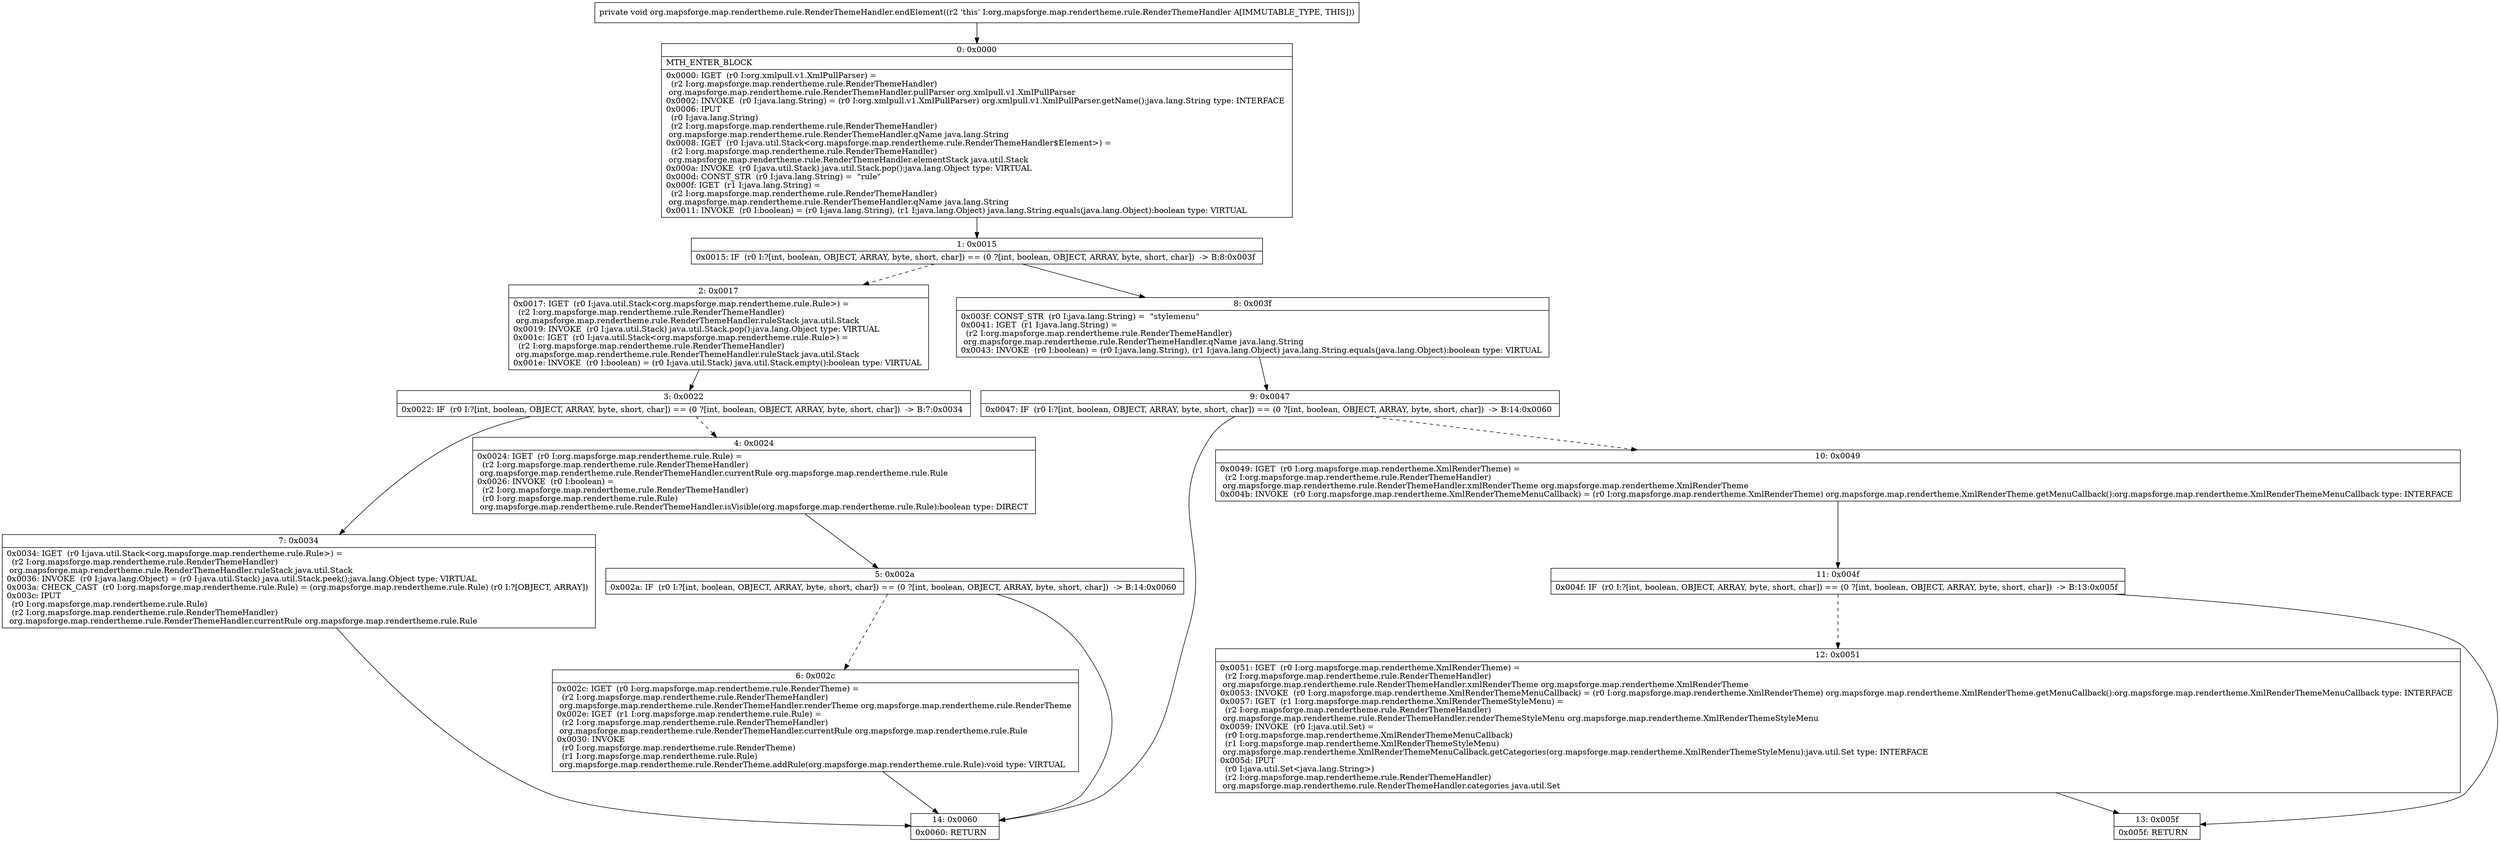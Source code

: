 digraph "CFG fororg.mapsforge.map.rendertheme.rule.RenderThemeHandler.endElement()V" {
Node_0 [shape=record,label="{0\:\ 0x0000|MTH_ENTER_BLOCK\l|0x0000: IGET  (r0 I:org.xmlpull.v1.XmlPullParser) = \l  (r2 I:org.mapsforge.map.rendertheme.rule.RenderThemeHandler)\l org.mapsforge.map.rendertheme.rule.RenderThemeHandler.pullParser org.xmlpull.v1.XmlPullParser \l0x0002: INVOKE  (r0 I:java.lang.String) = (r0 I:org.xmlpull.v1.XmlPullParser) org.xmlpull.v1.XmlPullParser.getName():java.lang.String type: INTERFACE \l0x0006: IPUT  \l  (r0 I:java.lang.String)\l  (r2 I:org.mapsforge.map.rendertheme.rule.RenderThemeHandler)\l org.mapsforge.map.rendertheme.rule.RenderThemeHandler.qName java.lang.String \l0x0008: IGET  (r0 I:java.util.Stack\<org.mapsforge.map.rendertheme.rule.RenderThemeHandler$Element\>) = \l  (r2 I:org.mapsforge.map.rendertheme.rule.RenderThemeHandler)\l org.mapsforge.map.rendertheme.rule.RenderThemeHandler.elementStack java.util.Stack \l0x000a: INVOKE  (r0 I:java.util.Stack) java.util.Stack.pop():java.lang.Object type: VIRTUAL \l0x000d: CONST_STR  (r0 I:java.lang.String) =  \"rule\" \l0x000f: IGET  (r1 I:java.lang.String) = \l  (r2 I:org.mapsforge.map.rendertheme.rule.RenderThemeHandler)\l org.mapsforge.map.rendertheme.rule.RenderThemeHandler.qName java.lang.String \l0x0011: INVOKE  (r0 I:boolean) = (r0 I:java.lang.String), (r1 I:java.lang.Object) java.lang.String.equals(java.lang.Object):boolean type: VIRTUAL \l}"];
Node_1 [shape=record,label="{1\:\ 0x0015|0x0015: IF  (r0 I:?[int, boolean, OBJECT, ARRAY, byte, short, char]) == (0 ?[int, boolean, OBJECT, ARRAY, byte, short, char])  \-\> B:8:0x003f \l}"];
Node_2 [shape=record,label="{2\:\ 0x0017|0x0017: IGET  (r0 I:java.util.Stack\<org.mapsforge.map.rendertheme.rule.Rule\>) = \l  (r2 I:org.mapsforge.map.rendertheme.rule.RenderThemeHandler)\l org.mapsforge.map.rendertheme.rule.RenderThemeHandler.ruleStack java.util.Stack \l0x0019: INVOKE  (r0 I:java.util.Stack) java.util.Stack.pop():java.lang.Object type: VIRTUAL \l0x001c: IGET  (r0 I:java.util.Stack\<org.mapsforge.map.rendertheme.rule.Rule\>) = \l  (r2 I:org.mapsforge.map.rendertheme.rule.RenderThemeHandler)\l org.mapsforge.map.rendertheme.rule.RenderThemeHandler.ruleStack java.util.Stack \l0x001e: INVOKE  (r0 I:boolean) = (r0 I:java.util.Stack) java.util.Stack.empty():boolean type: VIRTUAL \l}"];
Node_3 [shape=record,label="{3\:\ 0x0022|0x0022: IF  (r0 I:?[int, boolean, OBJECT, ARRAY, byte, short, char]) == (0 ?[int, boolean, OBJECT, ARRAY, byte, short, char])  \-\> B:7:0x0034 \l}"];
Node_4 [shape=record,label="{4\:\ 0x0024|0x0024: IGET  (r0 I:org.mapsforge.map.rendertheme.rule.Rule) = \l  (r2 I:org.mapsforge.map.rendertheme.rule.RenderThemeHandler)\l org.mapsforge.map.rendertheme.rule.RenderThemeHandler.currentRule org.mapsforge.map.rendertheme.rule.Rule \l0x0026: INVOKE  (r0 I:boolean) = \l  (r2 I:org.mapsforge.map.rendertheme.rule.RenderThemeHandler)\l  (r0 I:org.mapsforge.map.rendertheme.rule.Rule)\l org.mapsforge.map.rendertheme.rule.RenderThemeHandler.isVisible(org.mapsforge.map.rendertheme.rule.Rule):boolean type: DIRECT \l}"];
Node_5 [shape=record,label="{5\:\ 0x002a|0x002a: IF  (r0 I:?[int, boolean, OBJECT, ARRAY, byte, short, char]) == (0 ?[int, boolean, OBJECT, ARRAY, byte, short, char])  \-\> B:14:0x0060 \l}"];
Node_6 [shape=record,label="{6\:\ 0x002c|0x002c: IGET  (r0 I:org.mapsforge.map.rendertheme.rule.RenderTheme) = \l  (r2 I:org.mapsforge.map.rendertheme.rule.RenderThemeHandler)\l org.mapsforge.map.rendertheme.rule.RenderThemeHandler.renderTheme org.mapsforge.map.rendertheme.rule.RenderTheme \l0x002e: IGET  (r1 I:org.mapsforge.map.rendertheme.rule.Rule) = \l  (r2 I:org.mapsforge.map.rendertheme.rule.RenderThemeHandler)\l org.mapsforge.map.rendertheme.rule.RenderThemeHandler.currentRule org.mapsforge.map.rendertheme.rule.Rule \l0x0030: INVOKE  \l  (r0 I:org.mapsforge.map.rendertheme.rule.RenderTheme)\l  (r1 I:org.mapsforge.map.rendertheme.rule.Rule)\l org.mapsforge.map.rendertheme.rule.RenderTheme.addRule(org.mapsforge.map.rendertheme.rule.Rule):void type: VIRTUAL \l}"];
Node_7 [shape=record,label="{7\:\ 0x0034|0x0034: IGET  (r0 I:java.util.Stack\<org.mapsforge.map.rendertheme.rule.Rule\>) = \l  (r2 I:org.mapsforge.map.rendertheme.rule.RenderThemeHandler)\l org.mapsforge.map.rendertheme.rule.RenderThemeHandler.ruleStack java.util.Stack \l0x0036: INVOKE  (r0 I:java.lang.Object) = (r0 I:java.util.Stack) java.util.Stack.peek():java.lang.Object type: VIRTUAL \l0x003a: CHECK_CAST  (r0 I:org.mapsforge.map.rendertheme.rule.Rule) = (org.mapsforge.map.rendertheme.rule.Rule) (r0 I:?[OBJECT, ARRAY]) \l0x003c: IPUT  \l  (r0 I:org.mapsforge.map.rendertheme.rule.Rule)\l  (r2 I:org.mapsforge.map.rendertheme.rule.RenderThemeHandler)\l org.mapsforge.map.rendertheme.rule.RenderThemeHandler.currentRule org.mapsforge.map.rendertheme.rule.Rule \l}"];
Node_8 [shape=record,label="{8\:\ 0x003f|0x003f: CONST_STR  (r0 I:java.lang.String) =  \"stylemenu\" \l0x0041: IGET  (r1 I:java.lang.String) = \l  (r2 I:org.mapsforge.map.rendertheme.rule.RenderThemeHandler)\l org.mapsforge.map.rendertheme.rule.RenderThemeHandler.qName java.lang.String \l0x0043: INVOKE  (r0 I:boolean) = (r0 I:java.lang.String), (r1 I:java.lang.Object) java.lang.String.equals(java.lang.Object):boolean type: VIRTUAL \l}"];
Node_9 [shape=record,label="{9\:\ 0x0047|0x0047: IF  (r0 I:?[int, boolean, OBJECT, ARRAY, byte, short, char]) == (0 ?[int, boolean, OBJECT, ARRAY, byte, short, char])  \-\> B:14:0x0060 \l}"];
Node_10 [shape=record,label="{10\:\ 0x0049|0x0049: IGET  (r0 I:org.mapsforge.map.rendertheme.XmlRenderTheme) = \l  (r2 I:org.mapsforge.map.rendertheme.rule.RenderThemeHandler)\l org.mapsforge.map.rendertheme.rule.RenderThemeHandler.xmlRenderTheme org.mapsforge.map.rendertheme.XmlRenderTheme \l0x004b: INVOKE  (r0 I:org.mapsforge.map.rendertheme.XmlRenderThemeMenuCallback) = (r0 I:org.mapsforge.map.rendertheme.XmlRenderTheme) org.mapsforge.map.rendertheme.XmlRenderTheme.getMenuCallback():org.mapsforge.map.rendertheme.XmlRenderThemeMenuCallback type: INTERFACE \l}"];
Node_11 [shape=record,label="{11\:\ 0x004f|0x004f: IF  (r0 I:?[int, boolean, OBJECT, ARRAY, byte, short, char]) == (0 ?[int, boolean, OBJECT, ARRAY, byte, short, char])  \-\> B:13:0x005f \l}"];
Node_12 [shape=record,label="{12\:\ 0x0051|0x0051: IGET  (r0 I:org.mapsforge.map.rendertheme.XmlRenderTheme) = \l  (r2 I:org.mapsforge.map.rendertheme.rule.RenderThemeHandler)\l org.mapsforge.map.rendertheme.rule.RenderThemeHandler.xmlRenderTheme org.mapsforge.map.rendertheme.XmlRenderTheme \l0x0053: INVOKE  (r0 I:org.mapsforge.map.rendertheme.XmlRenderThemeMenuCallback) = (r0 I:org.mapsforge.map.rendertheme.XmlRenderTheme) org.mapsforge.map.rendertheme.XmlRenderTheme.getMenuCallback():org.mapsforge.map.rendertheme.XmlRenderThemeMenuCallback type: INTERFACE \l0x0057: IGET  (r1 I:org.mapsforge.map.rendertheme.XmlRenderThemeStyleMenu) = \l  (r2 I:org.mapsforge.map.rendertheme.rule.RenderThemeHandler)\l org.mapsforge.map.rendertheme.rule.RenderThemeHandler.renderThemeStyleMenu org.mapsforge.map.rendertheme.XmlRenderThemeStyleMenu \l0x0059: INVOKE  (r0 I:java.util.Set) = \l  (r0 I:org.mapsforge.map.rendertheme.XmlRenderThemeMenuCallback)\l  (r1 I:org.mapsforge.map.rendertheme.XmlRenderThemeStyleMenu)\l org.mapsforge.map.rendertheme.XmlRenderThemeMenuCallback.getCategories(org.mapsforge.map.rendertheme.XmlRenderThemeStyleMenu):java.util.Set type: INTERFACE \l0x005d: IPUT  \l  (r0 I:java.util.Set\<java.lang.String\>)\l  (r2 I:org.mapsforge.map.rendertheme.rule.RenderThemeHandler)\l org.mapsforge.map.rendertheme.rule.RenderThemeHandler.categories java.util.Set \l}"];
Node_13 [shape=record,label="{13\:\ 0x005f|0x005f: RETURN   \l}"];
Node_14 [shape=record,label="{14\:\ 0x0060|0x0060: RETURN   \l}"];
MethodNode[shape=record,label="{private void org.mapsforge.map.rendertheme.rule.RenderThemeHandler.endElement((r2 'this' I:org.mapsforge.map.rendertheme.rule.RenderThemeHandler A[IMMUTABLE_TYPE, THIS])) }"];
MethodNode -> Node_0;
Node_0 -> Node_1;
Node_1 -> Node_2[style=dashed];
Node_1 -> Node_8;
Node_2 -> Node_3;
Node_3 -> Node_4[style=dashed];
Node_3 -> Node_7;
Node_4 -> Node_5;
Node_5 -> Node_6[style=dashed];
Node_5 -> Node_14;
Node_6 -> Node_14;
Node_7 -> Node_14;
Node_8 -> Node_9;
Node_9 -> Node_10[style=dashed];
Node_9 -> Node_14;
Node_10 -> Node_11;
Node_11 -> Node_12[style=dashed];
Node_11 -> Node_13;
Node_12 -> Node_13;
}

